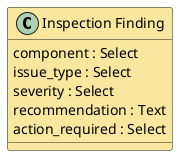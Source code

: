@startuml
class "Inspection Finding" #F9E79F {
  component : Select
  issue_type : Select
  severity : Select
  recommendation : Text
  action_required : Select
}
@enduml